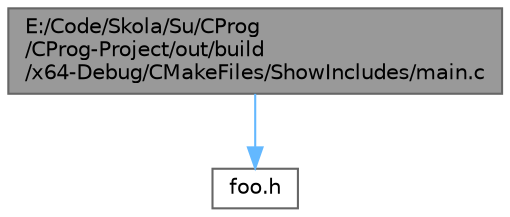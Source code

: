 digraph "E:/Code/Skola/Su/CProg/CProg-Project/out/build/x64-Debug/CMakeFiles/ShowIncludes/main.c"
{
 // LATEX_PDF_SIZE
  bgcolor="transparent";
  edge [fontname=Helvetica,fontsize=10,labelfontname=Helvetica,labelfontsize=10];
  node [fontname=Helvetica,fontsize=10,shape=box,height=0.2,width=0.4];
  Node1 [id="Node000001",label="E:/Code/Skola/Su/CProg\l/CProg-Project/out/build\l/x64-Debug/CMakeFiles/ShowIncludes/main.c",height=0.2,width=0.4,color="gray40", fillcolor="grey60", style="filled", fontcolor="black",tooltip=" "];
  Node1 -> Node2 [id="edge2_Node000001_Node000002",color="steelblue1",style="solid",tooltip=" "];
  Node2 [id="Node000002",label="foo.h",height=0.2,width=0.4,color="grey40", fillcolor="white", style="filled",URL="$foo_8h.html",tooltip=" "];
}

